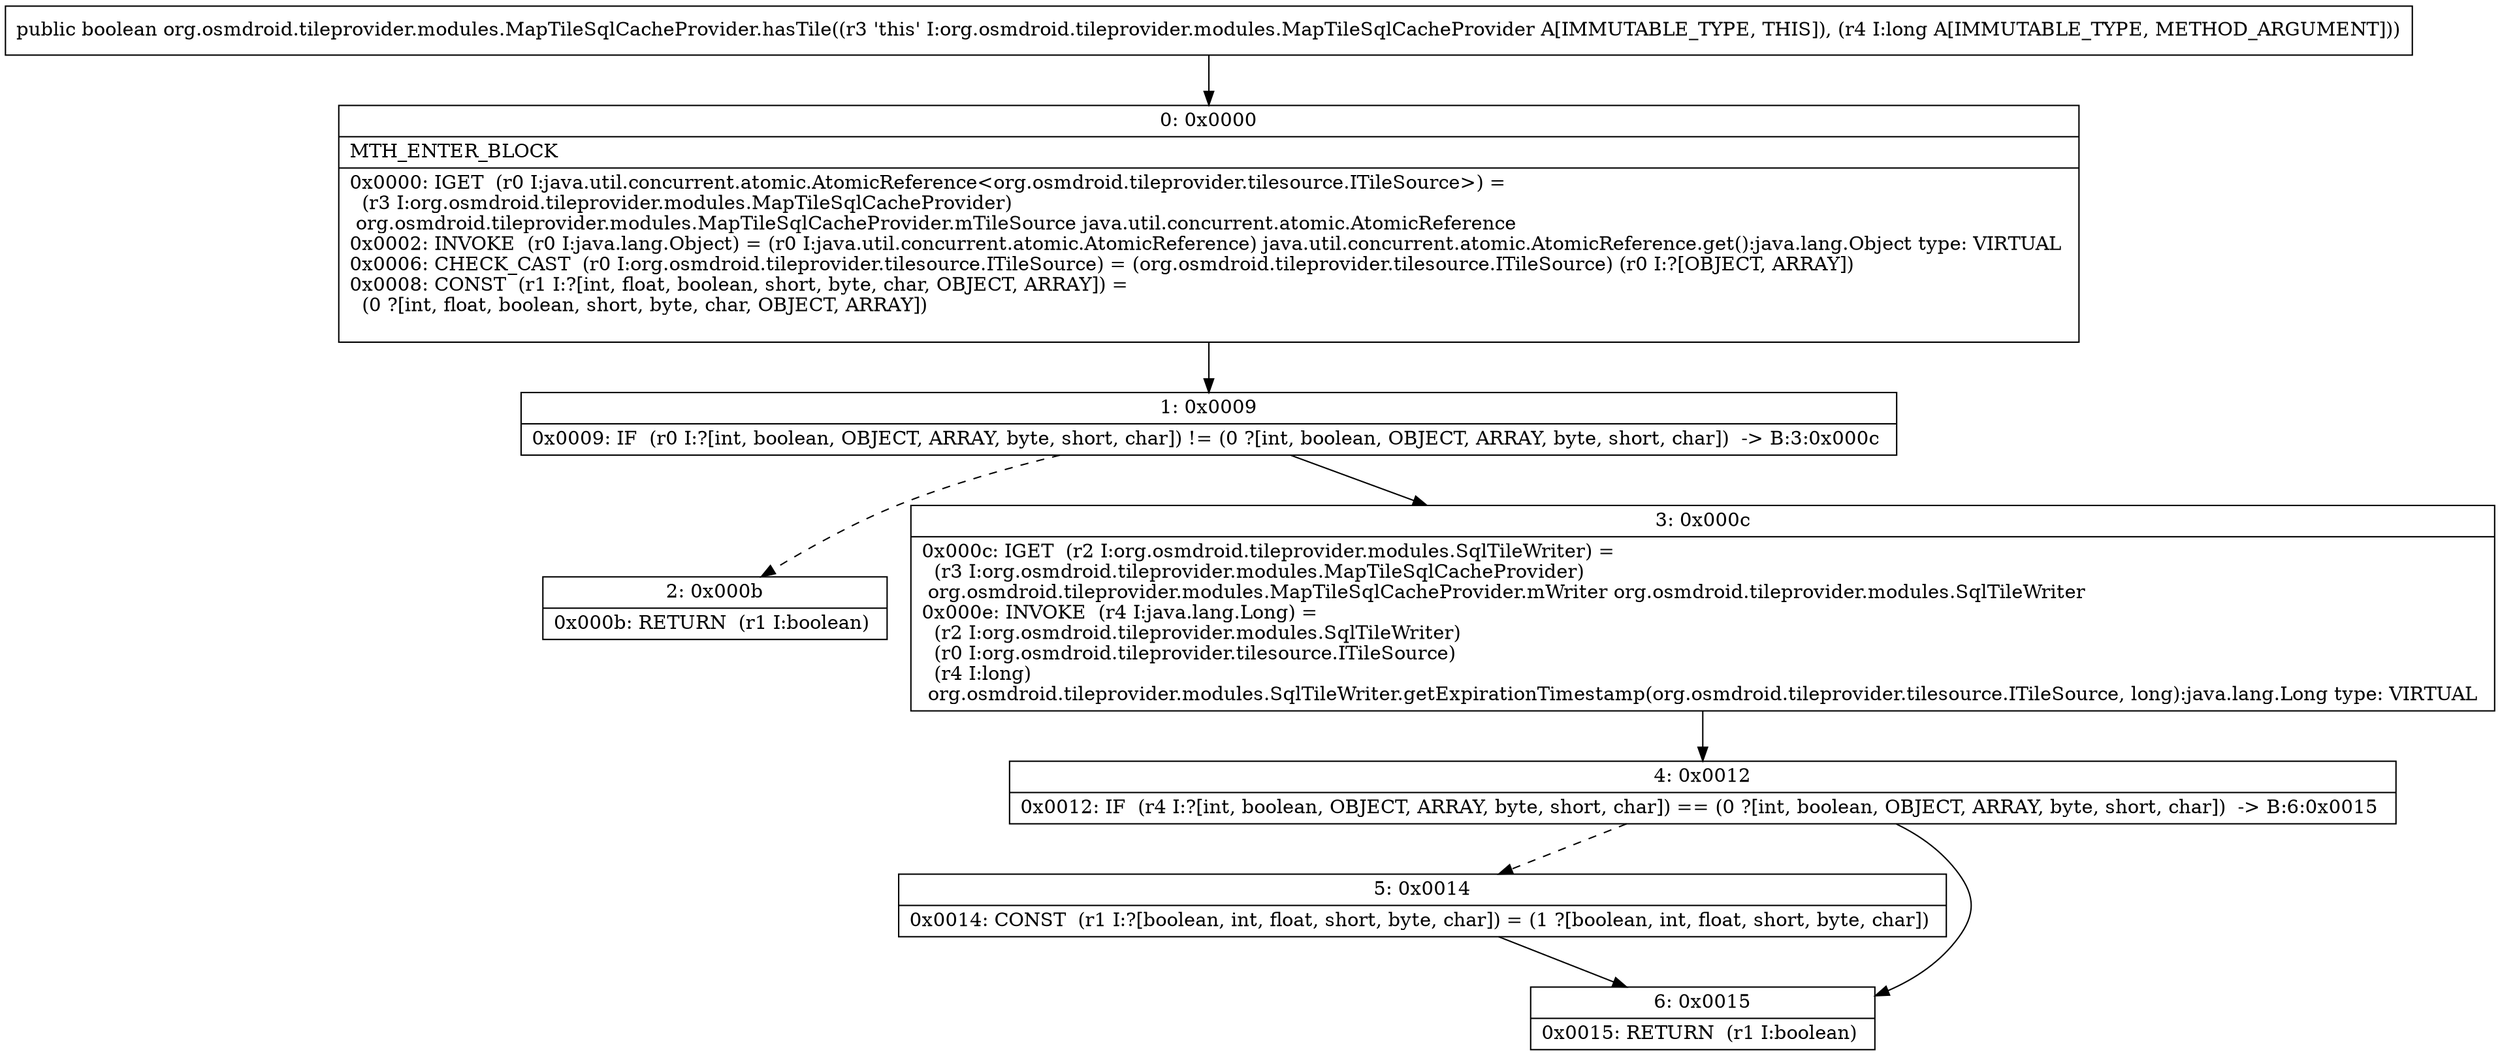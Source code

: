 digraph "CFG fororg.osmdroid.tileprovider.modules.MapTileSqlCacheProvider.hasTile(J)Z" {
Node_0 [shape=record,label="{0\:\ 0x0000|MTH_ENTER_BLOCK\l|0x0000: IGET  (r0 I:java.util.concurrent.atomic.AtomicReference\<org.osmdroid.tileprovider.tilesource.ITileSource\>) = \l  (r3 I:org.osmdroid.tileprovider.modules.MapTileSqlCacheProvider)\l org.osmdroid.tileprovider.modules.MapTileSqlCacheProvider.mTileSource java.util.concurrent.atomic.AtomicReference \l0x0002: INVOKE  (r0 I:java.lang.Object) = (r0 I:java.util.concurrent.atomic.AtomicReference) java.util.concurrent.atomic.AtomicReference.get():java.lang.Object type: VIRTUAL \l0x0006: CHECK_CAST  (r0 I:org.osmdroid.tileprovider.tilesource.ITileSource) = (org.osmdroid.tileprovider.tilesource.ITileSource) (r0 I:?[OBJECT, ARRAY]) \l0x0008: CONST  (r1 I:?[int, float, boolean, short, byte, char, OBJECT, ARRAY]) = \l  (0 ?[int, float, boolean, short, byte, char, OBJECT, ARRAY])\l \l}"];
Node_1 [shape=record,label="{1\:\ 0x0009|0x0009: IF  (r0 I:?[int, boolean, OBJECT, ARRAY, byte, short, char]) != (0 ?[int, boolean, OBJECT, ARRAY, byte, short, char])  \-\> B:3:0x000c \l}"];
Node_2 [shape=record,label="{2\:\ 0x000b|0x000b: RETURN  (r1 I:boolean) \l}"];
Node_3 [shape=record,label="{3\:\ 0x000c|0x000c: IGET  (r2 I:org.osmdroid.tileprovider.modules.SqlTileWriter) = \l  (r3 I:org.osmdroid.tileprovider.modules.MapTileSqlCacheProvider)\l org.osmdroid.tileprovider.modules.MapTileSqlCacheProvider.mWriter org.osmdroid.tileprovider.modules.SqlTileWriter \l0x000e: INVOKE  (r4 I:java.lang.Long) = \l  (r2 I:org.osmdroid.tileprovider.modules.SqlTileWriter)\l  (r0 I:org.osmdroid.tileprovider.tilesource.ITileSource)\l  (r4 I:long)\l org.osmdroid.tileprovider.modules.SqlTileWriter.getExpirationTimestamp(org.osmdroid.tileprovider.tilesource.ITileSource, long):java.lang.Long type: VIRTUAL \l}"];
Node_4 [shape=record,label="{4\:\ 0x0012|0x0012: IF  (r4 I:?[int, boolean, OBJECT, ARRAY, byte, short, char]) == (0 ?[int, boolean, OBJECT, ARRAY, byte, short, char])  \-\> B:6:0x0015 \l}"];
Node_5 [shape=record,label="{5\:\ 0x0014|0x0014: CONST  (r1 I:?[boolean, int, float, short, byte, char]) = (1 ?[boolean, int, float, short, byte, char]) \l}"];
Node_6 [shape=record,label="{6\:\ 0x0015|0x0015: RETURN  (r1 I:boolean) \l}"];
MethodNode[shape=record,label="{public boolean org.osmdroid.tileprovider.modules.MapTileSqlCacheProvider.hasTile((r3 'this' I:org.osmdroid.tileprovider.modules.MapTileSqlCacheProvider A[IMMUTABLE_TYPE, THIS]), (r4 I:long A[IMMUTABLE_TYPE, METHOD_ARGUMENT])) }"];
MethodNode -> Node_0;
Node_0 -> Node_1;
Node_1 -> Node_2[style=dashed];
Node_1 -> Node_3;
Node_3 -> Node_4;
Node_4 -> Node_5[style=dashed];
Node_4 -> Node_6;
Node_5 -> Node_6;
}

